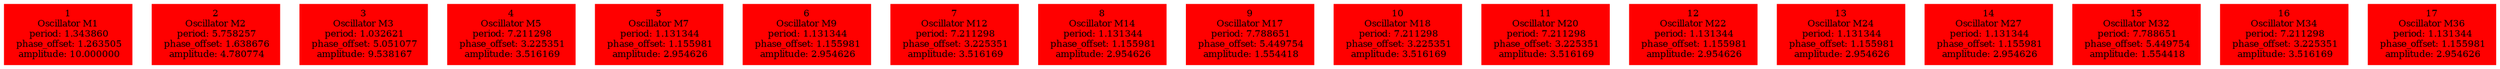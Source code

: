  digraph g{ forcelabels=true;
1 [label=<1<BR />Oscillator M1<BR /> period: 1.343860<BR /> phase_offset: 1.263505<BR /> amplitude: 10.000000>, shape=box,color=red,style=filled,fontsize=8];2 [label=<2<BR />Oscillator M2<BR /> period: 5.758257<BR /> phase_offset: 1.638676<BR /> amplitude: 4.780774>, shape=box,color=red,style=filled,fontsize=8];3 [label=<3<BR />Oscillator M3<BR /> period: 1.032621<BR /> phase_offset: 5.051077<BR /> amplitude: 9.538167>, shape=box,color=red,style=filled,fontsize=8];4 [label=<4<BR />Oscillator M5<BR /> period: 7.211298<BR /> phase_offset: 3.225351<BR /> amplitude: 3.516169>, shape=box,color=red,style=filled,fontsize=8];5 [label=<5<BR />Oscillator M7<BR /> period: 1.131344<BR /> phase_offset: 1.155981<BR /> amplitude: 2.954626>, shape=box,color=red,style=filled,fontsize=8];6 [label=<6<BR />Oscillator M9<BR /> period: 1.131344<BR /> phase_offset: 1.155981<BR /> amplitude: 2.954626>, shape=box,color=red,style=filled,fontsize=8];7 [label=<7<BR />Oscillator M12<BR /> period: 7.211298<BR /> phase_offset: 3.225351<BR /> amplitude: 3.516169>, shape=box,color=red,style=filled,fontsize=8];8 [label=<8<BR />Oscillator M14<BR /> period: 1.131344<BR /> phase_offset: 1.155981<BR /> amplitude: 2.954626>, shape=box,color=red,style=filled,fontsize=8];9 [label=<9<BR />Oscillator M17<BR /> period: 7.788651<BR /> phase_offset: 5.449754<BR /> amplitude: 1.554418>, shape=box,color=red,style=filled,fontsize=8];10 [label=<10<BR />Oscillator M18<BR /> period: 7.211298<BR /> phase_offset: 3.225351<BR /> amplitude: 3.516169>, shape=box,color=red,style=filled,fontsize=8];11 [label=<11<BR />Oscillator M20<BR /> period: 7.211298<BR /> phase_offset: 3.225351<BR /> amplitude: 3.516169>, shape=box,color=red,style=filled,fontsize=8];12 [label=<12<BR />Oscillator M22<BR /> period: 1.131344<BR /> phase_offset: 1.155981<BR /> amplitude: 2.954626>, shape=box,color=red,style=filled,fontsize=8];13 [label=<13<BR />Oscillator M24<BR /> period: 1.131344<BR /> phase_offset: 1.155981<BR /> amplitude: 2.954626>, shape=box,color=red,style=filled,fontsize=8];14 [label=<14<BR />Oscillator M27<BR /> period: 1.131344<BR /> phase_offset: 1.155981<BR /> amplitude: 2.954626>, shape=box,color=red,style=filled,fontsize=8];15 [label=<15<BR />Oscillator M32<BR /> period: 7.788651<BR /> phase_offset: 5.449754<BR /> amplitude: 1.554418>, shape=box,color=red,style=filled,fontsize=8];16 [label=<16<BR />Oscillator M34<BR /> period: 7.211298<BR /> phase_offset: 3.225351<BR /> amplitude: 3.516169>, shape=box,color=red,style=filled,fontsize=8];17 [label=<17<BR />Oscillator M36<BR /> period: 1.131344<BR /> phase_offset: 1.155981<BR /> amplitude: 2.954626>, shape=box,color=red,style=filled,fontsize=8]; }
